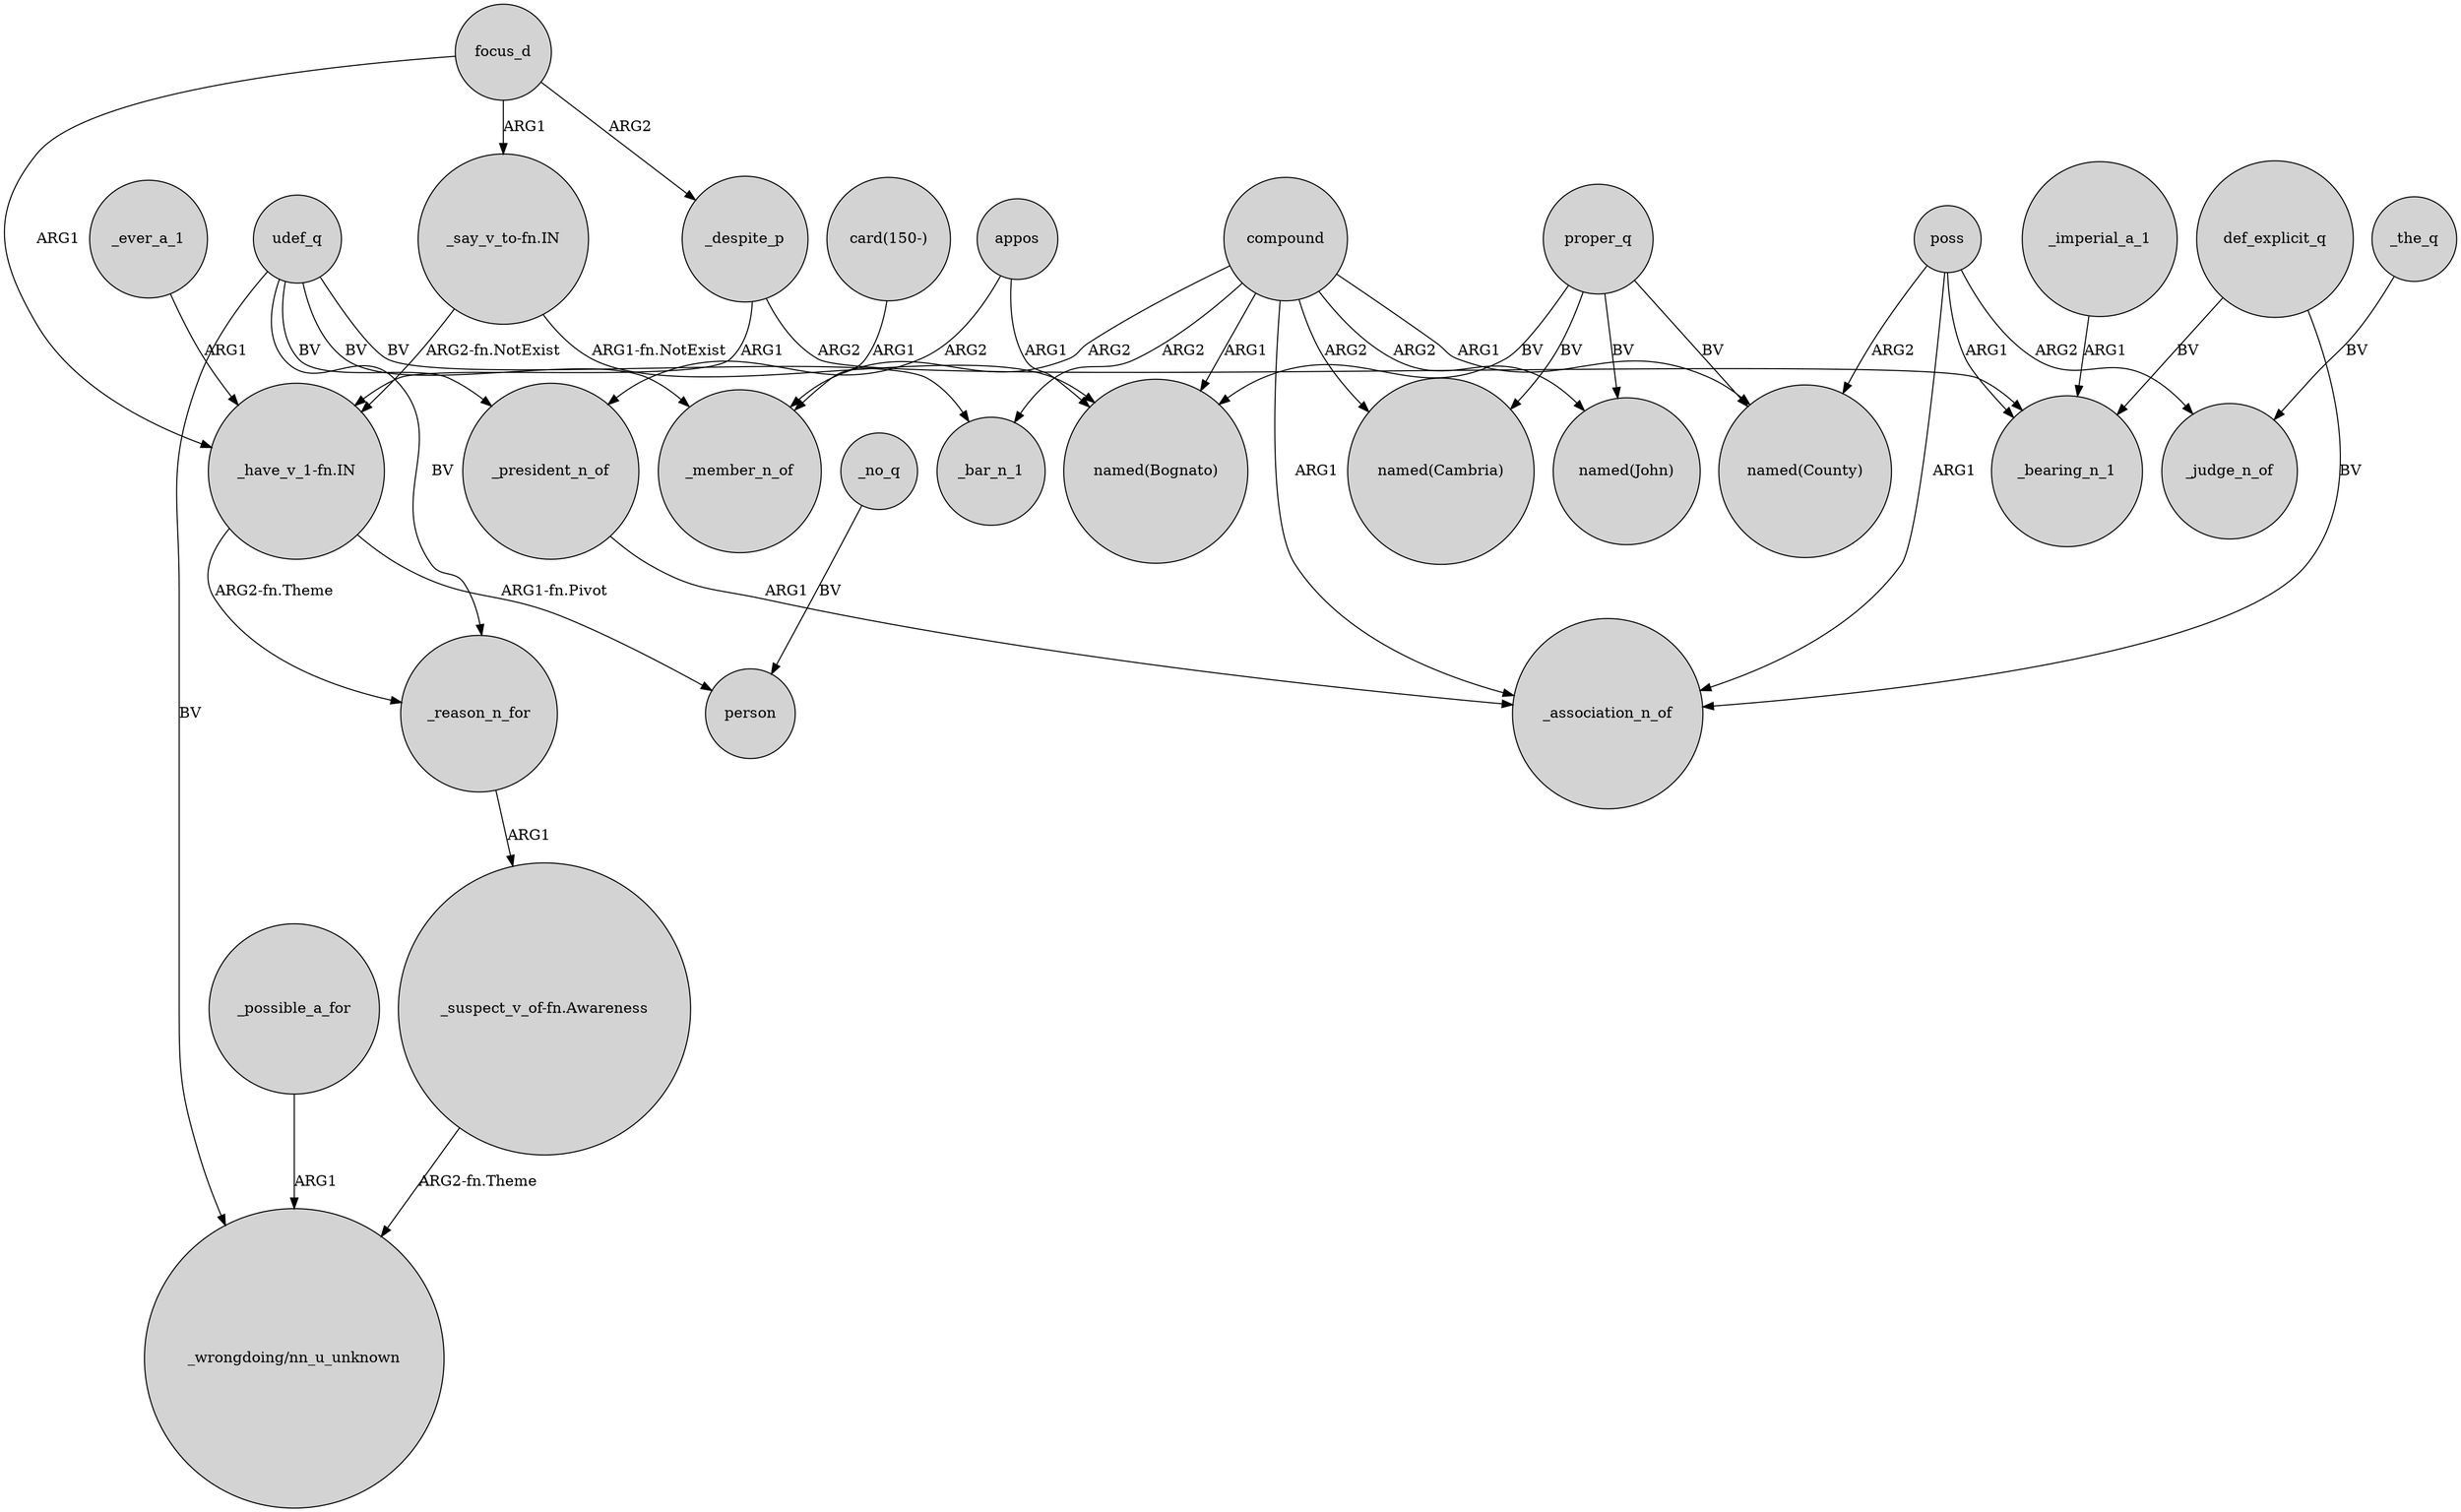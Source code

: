 digraph {
	node [shape=circle style=filled]
	focus_d -> "_have_v_1-fn.IN" [label=ARG1]
	compound -> "named(John)" [label=ARG2]
	poss -> "named(County)" [label=ARG2]
	_imperial_a_1 -> _bearing_n_1 [label=ARG1]
	def_explicit_q -> _bearing_n_1 [label=BV]
	udef_q -> _reason_n_for [label=BV]
	_possible_a_for -> "_wrongdoing/nn_u_unknown" [label=ARG1]
	"card(150-)" -> _member_n_of [label=ARG1]
	_reason_n_for -> "_suspect_v_of-fn.Awareness" [label=ARG1]
	udef_q -> _bar_n_1 [label=BV]
	focus_d -> _despite_p [label=ARG2]
	"_suspect_v_of-fn.Awareness" -> "_wrongdoing/nn_u_unknown" [label="ARG2-fn.Theme"]
	compound -> _member_n_of [label=ARG2]
	_despite_p -> "_have_v_1-fn.IN" [label=ARG1]
	poss -> _association_n_of [label=ARG1]
	compound -> "named(Cambria)" [label=ARG2]
	_despite_p -> _bearing_n_1 [label=ARG2]
	"_say_v_to-fn.IN" -> "named(Bognato)" [label="ARG1-fn.NotExist"]
	appos -> _president_n_of [label=ARG2]
	"_say_v_to-fn.IN" -> "_have_v_1-fn.IN" [label="ARG2-fn.NotExist"]
	"_have_v_1-fn.IN" -> _reason_n_for [label="ARG2-fn.Theme"]
	udef_q -> _president_n_of [label=BV]
	_president_n_of -> _association_n_of [label=ARG1]
	_ever_a_1 -> "_have_v_1-fn.IN" [label=ARG1]
	compound -> "named(Bognato)" [label=ARG1]
	udef_q -> "_wrongdoing/nn_u_unknown" [label=BV]
	proper_q -> "named(Cambria)" [label=BV]
	udef_q -> _member_n_of [label=BV]
	_no_q -> person [label=BV]
	poss -> _bearing_n_1 [label=ARG1]
	poss -> _judge_n_of [label=ARG2]
	"_have_v_1-fn.IN" -> person [label="ARG1-fn.Pivot"]
	appos -> "named(Bognato)" [label=ARG1]
	_the_q -> _judge_n_of [label=BV]
	proper_q -> "named(John)" [label=BV]
	compound -> "named(County)" [label=ARG1]
	proper_q -> "named(County)" [label=BV]
	compound -> _association_n_of [label=ARG1]
	proper_q -> "named(Bognato)" [label=BV]
	focus_d -> "_say_v_to-fn.IN" [label=ARG1]
	compound -> _bar_n_1 [label=ARG2]
	def_explicit_q -> _association_n_of [label=BV]
}
